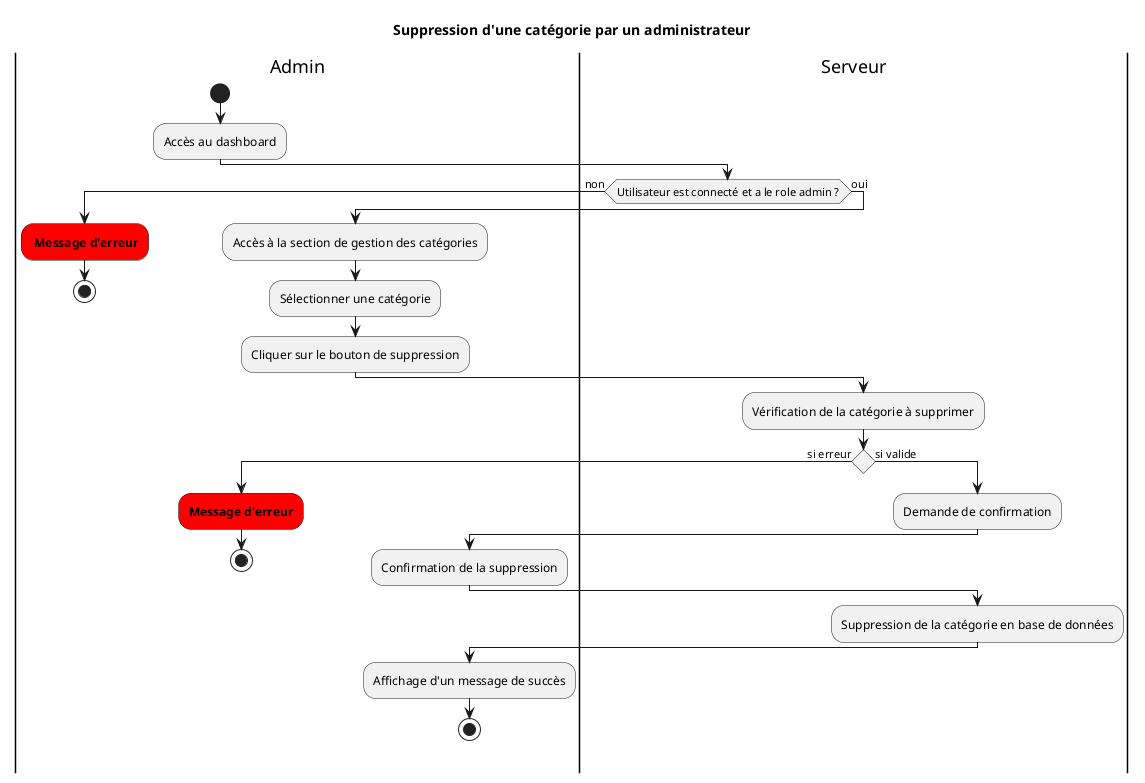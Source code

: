 @startuml AdminDeleteCategorie
title Suppression d'une catégorie par un administrateur

|Admin|
start
:Accès au dashboard;
|Serveur|
if (Utilisateur est connecté et a le role admin ?) then (non)
  |Admin|
  #red: **Message d'erreur**;
  stop
else (oui)
  |Admin|
  :Accès à la section de gestion des catégories;
  :Sélectionner une catégorie;
    :Cliquer sur le bouton de suppression;
  |Serveur|
  :Vérification de la catégorie à supprimer;
  if () is (si erreur) then
    |Admin|
    #red:**Message d'erreur**;
    stop
  else (si valide)
    |Serveur|
    :Demande de confirmation;
    |Admin|
    :Confirmation de la suppression;
    |Serveur|
    :Suppression de la catégorie en base de données;
    |Admin|
    :Affichage d'un message de succès;
    stop
  endif
endif
@enduml